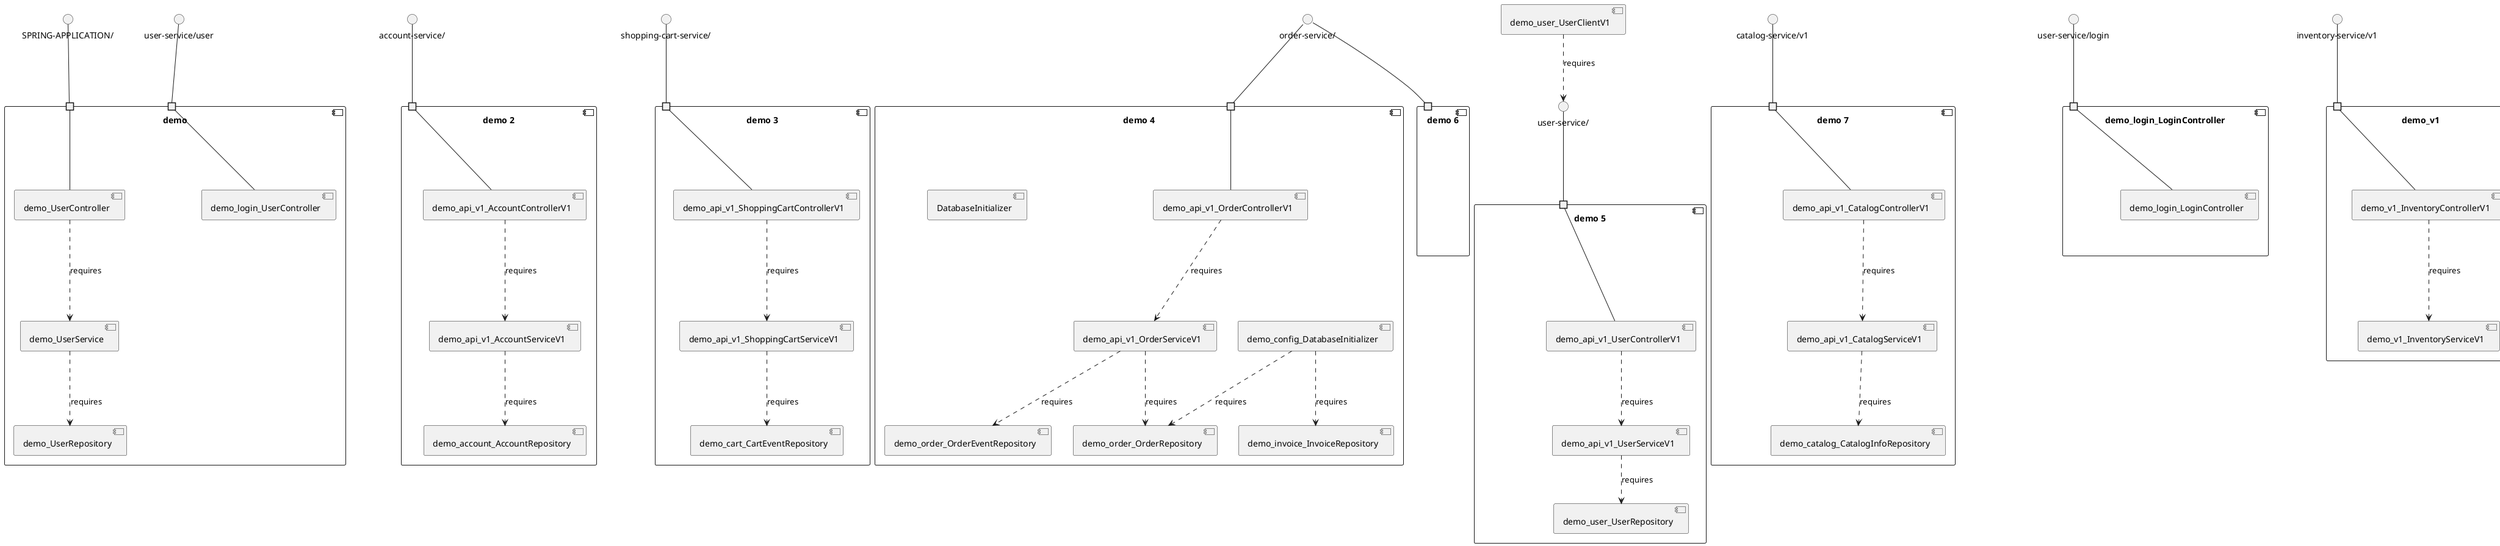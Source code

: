 @startuml
skinparam fixCircleLabelOverlapping true
skinparam componentStyle uml2
component "demo\n\n\n\n\n\n" {
[demo_UserController]
[demo_UserService]
[demo_UserRepository]
[demo_login_UserController]
portin " " as demo_requires_SPRING_APPLICATION_
portin " " as demo_requires_user_service_user
[demo_UserService]..>[demo_UserRepository] : requires
[demo_UserController]..>[demo_UserService] : requires
"demo_requires_SPRING_APPLICATION_"--[demo_UserController]
"demo_requires_user_service_user"--[demo_login_UserController]
}
interface "SPRING-APPLICATION/" as interface.SPRING_APPLICATION_
interface.SPRING_APPLICATION_--"demo_requires_SPRING_APPLICATION_"
interface "user-service/user" as interface.user_service_user
interface.user_service_user--"demo_requires_user_service_user"
component "demo 2\n\n\n\n\n\n" {
[demo_account_AccountRepository]
[demo_api_v1_AccountServiceV1]
[demo_api_v1_AccountControllerV1]
portin " " as demo_2_requires_account_service_
[demo_api_v1_AccountServiceV1]..>[demo_account_AccountRepository] : requires
[demo_api_v1_AccountControllerV1]..>[demo_api_v1_AccountServiceV1] : requires
"demo_2_requires_account_service_"--[demo_api_v1_AccountControllerV1]
}
interface "account-service/" as interface.account_service_
interface.account_service_--"demo_2_requires_account_service_"
component "demo 3\n\n\n\n\n\n" {
[demo_api_v1_ShoppingCartControllerV1]
[demo_api_v1_ShoppingCartServiceV1]
[demo_cart_CartEventRepository]
portin " " as demo_3_requires_shopping_cart_service_
[demo_api_v1_ShoppingCartServiceV1]..>[demo_cart_CartEventRepository] : requires
[demo_api_v1_ShoppingCartControllerV1]..>[demo_api_v1_ShoppingCartServiceV1] : requires
"demo_3_requires_shopping_cart_service_"--[demo_api_v1_ShoppingCartControllerV1]
}
interface "shopping-cart-service/" as interface.shopping_cart_service_
interface.shopping_cart_service_--"demo_3_requires_shopping_cart_service_"
component "demo 4\n\n\n\n\n\n" {
[demo_invoice_InvoiceRepository]
[demo_api_v1_OrderServiceV1]
[demo_config_DatabaseInitializer]
[demo_api_v1_OrderControllerV1]
[DatabaseInitializer]
[demo_order_OrderRepository]
[demo_order_OrderEventRepository]
portin " " as demo_4_requires_order_service_
[demo_config_DatabaseInitializer]..>[demo_invoice_InvoiceRepository] : requires
[demo_api_v1_OrderServiceV1]..>[demo_order_OrderEventRepository] : requires
[demo_api_v1_OrderServiceV1]..>[demo_order_OrderRepository] : requires
[demo_config_DatabaseInitializer]..>[demo_order_OrderRepository] : requires
[demo_api_v1_OrderControllerV1]..>[demo_api_v1_OrderServiceV1] : requires
"demo_4_requires_order_service_"--[demo_api_v1_OrderControllerV1]
}
interface "order-service/" as interface.order_service_
interface.order_service_--"demo_4_requires_order_service_"
component "demo 5\n\n\n\n\n\n" {
[demo_api_v1_UserServiceV1]
[demo_api_v1_UserControllerV1]
[demo_user_UserRepository]
portin " " as demo_5_requires_user_service_
[demo_api_v1_UserControllerV1]..>[demo_api_v1_UserServiceV1] : requires
[demo_api_v1_UserServiceV1]..>[demo_user_UserRepository] : requires
"demo_5_requires_user_service_"--[demo_api_v1_UserControllerV1]
}
interface "user-service/" as interface.user_service_
interface.user_service_--"demo_5_requires_user_service_"
component "demo 6\n\n\n\n\n\n" {
portin " " as demo_6_requires_order_service_
}
interface "order-service/" as interface.order_service_
interface.order_service_--"demo_6_requires_order_service_"
component "demo 7\n\n\n\n\n\n" {
[demo_api_v1_CatalogControllerV1]
[demo_api_v1_CatalogServiceV1]
[demo_catalog_CatalogInfoRepository]
portin " " as demo_7_requires_catalog_service_v1
[demo_api_v1_CatalogServiceV1]..>[demo_catalog_CatalogInfoRepository] : requires
[demo_api_v1_CatalogControllerV1]..>[demo_api_v1_CatalogServiceV1] : requires
"demo_7_requires_catalog_service_v1"--[demo_api_v1_CatalogControllerV1]
}
interface "catalog-service/v1" as interface.catalog_service_v1
interface.catalog_service_v1--"demo_7_requires_catalog_service_v1"
component "demo_login_LoginController\n\n\n\n\n\n" {
[demo_login_LoginController]
portin " " as demo_login_LoginController_requires_user_service_login
"demo_login_LoginController_requires_user_service_login"--[demo_login_LoginController]
}
interface "user-service/login" as interface.user_service_login
interface.user_service_login--"demo_login_LoginController_requires_user_service_login"
component "demo_v1\n\n\n\n\n\n" {
[demo_v1_InventoryControllerV1]
[demo_v1_InventoryServiceV1]
portin " " as demo_v1_requires_inventory_service_v1
[demo_v1_InventoryControllerV1]..>[demo_v1_InventoryServiceV1] : requires
"demo_v1_requires_inventory_service_v1"--[demo_v1_InventoryControllerV1]
}
interface "inventory-service/v1" as interface.inventory_service_v1
interface.inventory_service_v1--"demo_v1_requires_inventory_service_v1"
interface "demo_api_v1_OAuth2RestTemplate$2" as interface.demo_api_v1_OAuth2RestTemplate_2
interface.demo_api_v1_OAuth2RestTemplate_2--[demo_api_v1_OAuth2RestTemplate_2_Provider]
interface "demo_api_v1_OAuth2RestTemplate$3" as interface.demo_api_v1_OAuth2RestTemplate_3
interface.demo_api_v1_OAuth2RestTemplate_3--[demo_api_v1_OAuth2RestTemplate_3_Provider]
interface "demo_api_v1_OAuth2RestTemplate" as interface.demo_api_v1_OAuth2RestTemplate
interface.demo_api_v1_OAuth2RestTemplate--[demo_api_v1_OAuth2RestTemplate_Provider]
interface "demo_api_v1_RestTemplate$2" as interface.demo_api_v1_RestTemplate_2
interface.demo_api_v1_RestTemplate_2--[demo_api_v1_RestTemplate_2_Provider]
interface "demo_api_v1_RestTemplate" as interface.demo_api_v1_RestTemplate
interface.demo_api_v1_RestTemplate--[demo_api_v1_RestTemplate_Provider]
interface "demo_inventory_InventoryRepository" as interface.demo_inventory_InventoryRepository
interface.demo_inventory_InventoryRepository--[demo_inventory_InventoryRepository_Provider]
interface "demo_login_AuthenticationManager" as interface.demo_login_AuthenticationManager
interface.demo_login_AuthenticationManager--[demo_login_AuthenticationManager_Provider]
interface "demo_login_ClientDetailsService" as interface.demo_login_ClientDetailsService
interface.demo_login_ClientDetailsService--[demo_login_ClientDetailsService_Provider]
interface "demo_login_HttpSessionSecurityContextRepository" as interface.demo_login_HttpSessionSecurityContextRepository
interface.demo_login_HttpSessionSecurityContextRepository--[demo_login_HttpSessionSecurityContextRepository_Provider]
interface "demo_product_ProductRepository" as interface.demo_product_ProductRepository
interface.demo_product_ProductRepository--[demo_product_ProductRepository_Provider]
interface "user-service/" as interface.user_service_
[demo_user_UserClientV1]..>interface.user_service_ : requires
interface "demo_v1_Session" as interface.demo_v1_Session
interface.demo_v1_Session--[demo_v1_Session_Provider]

@enduml
